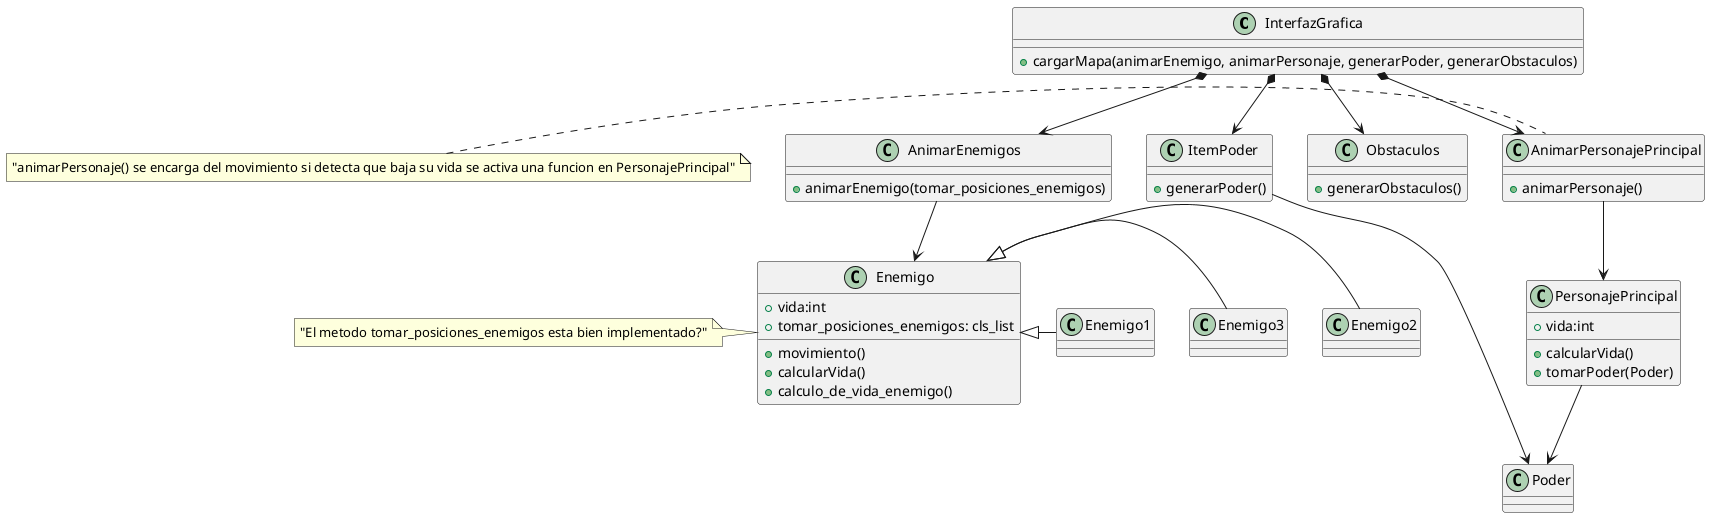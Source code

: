 @startuml Diagrama

class InterfazGrafica {
    +cargarMapa(animarEnemigo, animarPersonaje, generarPoder, generarObstaculos)
}


class AnimarEnemigos {
    +animarEnemigo(tomar_posiciones_enemigos)
}

class AnimarPersonajePrincipal {
    +animarPersonaje()
    
}

note left of AnimarPersonajePrincipal : "animarPersonaje() se encarga del movimiento si detecta que baja su vida se activa una funcion en PersonajePrincipal"

class PersonajePrincipal {
    +vida:int

    +calcularVida()
    +tomarPoder(Poder)
}

class ItemPoder {
    +generarPoder()
}

class Poder {
}

class Enemigo {
    +vida:int
    +tomar_posiciones_enemigos: cls_list

    +movimiento()
    +calcularVida()
    +calculo_de_vida_enemigo()

}
note left of Enemigo : "El metodo tomar_posiciones_enemigos esta bien implementado?"

class Obstaculos {
    +generarObstaculos()
}


class Enemigo1 {

}

class Enemigo2 {
}

class Enemigo3 {
}

InterfazGrafica *-down-> AnimarEnemigos
InterfazGrafica *-down-> AnimarPersonajePrincipal
InterfazGrafica *-down-> ItemPoder
InterfazGrafica *-down-> Obstaculos
AnimarEnemigos -down-> Enemigo
AnimarPersonajePrincipal -down-> PersonajePrincipal
ItemPoder -down-> Poder
PersonajePrincipal -down-> Poder

Enemigo <|- Enemigo1 
Enemigo <|- Enemigo2
Enemigo <|- Enemigo3

@enduml
